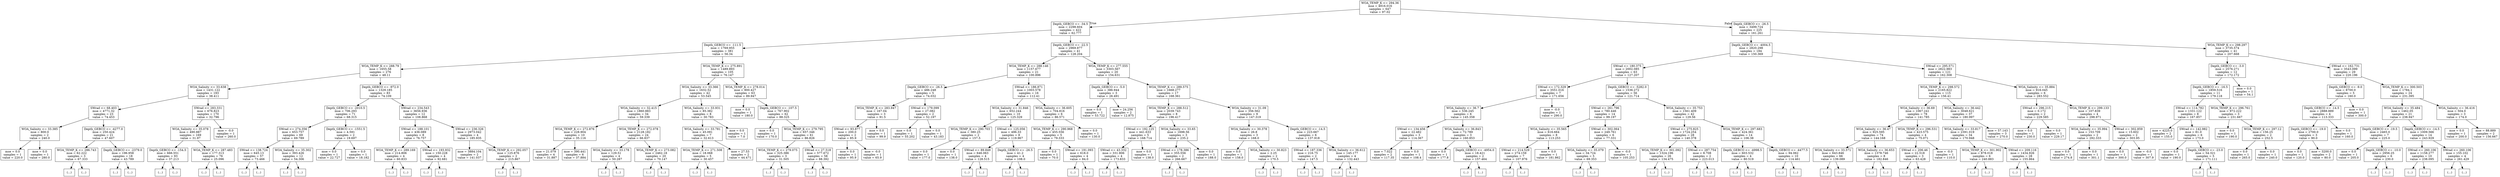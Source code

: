 digraph Tree {
node [shape=box] ;
0 [label="WOA_TEMP_K <= 294.36\nmse = 4916.016\nsamples = 647\nvalue = 97.02"] ;
1 [label="Depth_GEBCO <= -34.5\nmse = 2298.604\nsamples = 422\nvalue = 62.777"] ;
0 -> 1 [labeldistance=2.5, labelangle=45, headlabel="True"] ;
2 [label="Depth_GEBCO <= -111.5\nmse = 1769.955\nsamples = 381\nvalue = 56.34"] ;
1 -> 2 ;
3 [label="WOA_TEMP_K <= 288.79\nmse = 1655.58\nsamples = 276\nvalue = 48.11"] ;
2 -> 3 ;
4 [label="WOA_Salinity <= 33.638\nmse = 1431.122\nsamples = 193\nvalue = 38.411"] ;
3 -> 4 ;
5 [label="SWrad <= 68.403\nmse = 4771.32\nsamples = 23\nvalue = 74.453"] ;
4 -> 5 ;
6 [label="WOA_Salinity <= 33.385\nmse = 800.0\nsamples = 2\nvalue = 240.0"] ;
5 -> 6 ;
7 [label="mse = 0.0\nsamples = 1\nvalue = 220.0"] ;
6 -> 7 ;
8 [label="mse = 0.0\nsamples = 1\nvalue = 280.0"] ;
6 -> 8 ;
9 [label="Depth_GEBCO <= -4277.0\nmse = 250.424\nsamples = 21\nvalue = 47.607"] ;
5 -> 9 ;
10 [label="WOA_TEMP_K <= 286.743\nmse = 62.222\nsamples = 3\nvalue = 67.333"] ;
9 -> 10 ;
11 [label="(...)"] ;
10 -> 11 ;
14 [label="(...)"] ;
10 -> 14 ;
15 [label="Depth_GEBCO <= -2379.0\nmse = 196.958\nsamples = 18\nvalue = 43.789"] ;
9 -> 15 ;
16 [label="(...)"] ;
15 -> 16 ;
21 [label="(...)"] ;
15 -> 21 ;
48 [label="SWrad <= 283.331\nmse = 676.823\nsamples = 170\nvalue = 32.796"] ;
4 -> 48 ;
49 [label="WOA_Salinity <= 35.078\nmse = 490.887\nsamples = 169\nvalue = 31.97"] ;
48 -> 49 ;
50 [label="Depth_GEBCO <= -154.5\nmse = 666.551\nsamples = 93\nvalue = 37.213"] ;
49 -> 50 ;
51 [label="(...)"] ;
50 -> 51 ;
226 [label="(...)"] ;
50 -> 226 ;
235 [label="WOA_TEMP_K <= 287.483\nmse = 177.313\nsamples = 76\nvalue = 25.096"] ;
49 -> 235 ;
236 [label="(...)"] ;
235 -> 236 ;
307 [label="(...)"] ;
235 -> 307 ;
322 [label="mse = -0.0\nsamples = 1\nvalue = 260.0"] ;
48 -> 322 ;
323 [label="Depth_GEBCO <= -972.0\nmse = 1329.185\nsamples = 83\nvalue = 74.109"] ;
3 -> 323 ;
324 [label="Depth_GEBCO <= -2010.5\nmse = 706.293\nsamples = 71\nvalue = 68.315"] ;
323 -> 324 ;
325 [label="SWrad <= 274.356\nmse = 653.757\nsamples = 69\nvalue = 69.789"] ;
324 -> 325 ;
326 [label="SWrad <= 138.724\nmse = 645.13\nsamples = 57\nvalue = 73.466"] ;
325 -> 326 ;
327 [label="(...)"] ;
326 -> 327 ;
348 [label="(...)"] ;
326 -> 348 ;
425 [label="WOA_Salinity <= 35.302\nmse = 393.426\nsamples = 12\nvalue = 54.306"] ;
325 -> 425 ;
426 [label="(...)"] ;
425 -> 426 ;
429 [label="(...)"] ;
425 -> 429 ;
440 [label="Depth_GEBCO <= -1551.5\nmse = 4.591\nsamples = 2\nvalue = 19.697"] ;
324 -> 440 ;
441 [label="mse = 0.0\nsamples = 1\nvalue = 22.727"] ;
440 -> 441 ;
442 [label="mse = 0.0\nsamples = 1\nvalue = 18.182"] ;
440 -> 442 ;
443 [label="SWrad <= 234.543\nmse = 3656.936\nsamples = 12\nvalue = 108.868"] ;
323 -> 443 ;
444 [label="SWrad <= 188.101\nmse = 436.089\nsamples = 8\nvalue = 76.757"] ;
443 -> 444 ;
445 [label="WOA_TEMP_K <= 289.169\nmse = 214.806\nsamples = 4\nvalue = 60.833"] ;
444 -> 445 ;
446 [label="(...)"] ;
445 -> 446 ;
447 [label="(...)"] ;
445 -> 447 ;
452 [label="SWrad <= 193.932\nmse = 150.228\nsamples = 4\nvalue = 92.681"] ;
444 -> 452 ;
453 [label="(...)"] ;
452 -> 453 ;
454 [label="(...)"] ;
452 -> 454 ;
457 [label="SWrad <= 236.326\nmse = 2973.042\nsamples = 4\nvalue = 185.935"] ;
443 -> 457 ;
458 [label="mse = 3884.104\nsamples = 2\nvalue = 141.037"] ;
457 -> 458 ;
459 [label="WOA_TEMP_K <= 292.057\nmse = 125.876\nsamples = 2\nvalue = 215.867"] ;
457 -> 459 ;
460 [label="(...)"] ;
459 -> 460 ;
461 [label="(...)"] ;
459 -> 461 ;
462 [label="WOA_TEMP_K <= 275.891\nmse = 1489.893\nsamples = 105\nvalue = 76.147"] ;
2 -> 462 ;
463 [label="WOA_Salinity <= 33.366\nmse = 1632.52\nsamples = 42\nvalue = 53.545"] ;
462 -> 463 ;
464 [label="WOA_Salinity <= 32.415\nmse = 1860.883\nsamples = 34\nvalue = 59.339"] ;
463 -> 464 ;
465 [label="WOA_TEMP_K <= 272.876\nmse = 228.904\nsamples = 10\nvalue = 35.116"] ;
464 -> 465 ;
466 [label="mse = 21.079\nsamples = 4\nvalue = 31.887"] ;
465 -> 466 ;
467 [label="mse = 390.441\nsamples = 6\nvalue = 37.884"] ;
465 -> 467 ;
468 [label="WOA_TEMP_K <= 272.078\nmse = 2128.182\nsamples = 24\nvalue = 66.837"] ;
464 -> 468 ;
469 [label="WOA_Salinity <= 33.178\nmse = 129.51\nsamples = 4\nvalue = 50.287"] ;
468 -> 469 ;
470 [label="(...)"] ;
469 -> 470 ;
471 [label="(...)"] ;
469 -> 471 ;
472 [label="WOA_TEMP_K <= 273.082\nmse = 2462.18\nsamples = 20\nvalue = 70.147"] ;
468 -> 472 ;
473 [label="(...)"] ;
472 -> 473 ;
476 [label="(...)"] ;
472 -> 476 ;
477 [label="WOA_Salinity <= 33.931\nmse = 85.382\nsamples = 8\nvalue = 30.783"] ;
463 -> 477 ;
478 [label="WOA_Salinity <= 33.781\nmse = 45.091\nsamples = 7\nvalue = 32.613"] ;
477 -> 478 ;
479 [label="WOA_TEMP_K <= 271.508\nmse = 18.068\nsamples = 5\nvalue = 30.457"] ;
478 -> 479 ;
480 [label="(...)"] ;
479 -> 480 ;
481 [label="(...)"] ;
479 -> 481 ;
488 [label="mse = 27.53\nsamples = 2\nvalue = 44.471"] ;
478 -> 488 ;
489 [label="mse = 0.0\nsamples = 1\nvalue = 7.0"] ;
477 -> 489 ;
490 [label="WOA_TEMP_K <= 278.014\nmse = 900.427\nsamples = 63\nvalue = 89.947"] ;
462 -> 490 ;
491 [label="mse = 0.0\nsamples = 1\nvalue = 180.0"] ;
490 -> 491 ;
492 [label="Depth_GEBCO <= -107.5\nmse = 767.902\nsamples = 62\nvalue = 88.325"] ;
490 -> 492 ;
493 [label="mse = 0.0\nsamples = 1\nvalue = 170.0"] ;
492 -> 493 ;
494 [label="WOA_TEMP_K <= 279.795\nmse = 657.346\nsamples = 61\nvalue = 86.826"] ;
492 -> 494 ;
495 [label="WOA_TEMP_K <= 279.075\nmse = 325.386\nsamples = 3\nvalue = 31.505"] ;
494 -> 495 ;
496 [label="(...)"] ;
495 -> 496 ;
499 [label="(...)"] ;
495 -> 499 ;
500 [label="SWrad <= 27.518\nmse = 577.672\nsamples = 58\nvalue = 88.392"] ;
494 -> 500 ;
501 [label="(...)"] ;
500 -> 501 ;
502 [label="(...)"] ;
500 -> 502 ;
595 [label="Depth_GEBCO <= -22.5\nmse = 2969.877\nsamples = 41\nvalue = 128.204"] ;
1 -> 595 ;
596 [label="WOA_TEMP_K <= 288.146\nmse = 1157.677\nsamples = 21\nvalue = 100.896"] ;
595 -> 596 ;
597 [label="Depth_GEBCO <= -26.5\nmse = 486.248\nsamples = 5\nvalue = 74.032"] ;
596 -> 597 ;
598 [label="WOA_TEMP_K <= 283.947\nmse = 167.04\nsamples = 3\nvalue = 91.5"] ;
597 -> 598 ;
599 [label="SWrad <= 93.877\nmse = 200.0\nsamples = 2\nvalue = 85.9"] ;
598 -> 599 ;
600 [label="mse = 0.0\nsamples = 1\nvalue = 95.9"] ;
599 -> 600 ;
601 [label="mse = -0.0\nsamples = 1\nvalue = 65.9"] ;
599 -> 601 ;
602 [label="mse = 0.0\nsamples = 1\nvalue = 99.9"] ;
598 -> 602 ;
603 [label="SWrad <= 179.099\nmse = 27.082\nsamples = 2\nvalue = 52.197"] ;
597 -> 603 ;
604 [label="mse = 0.0\nsamples = 1\nvalue = 55.202"] ;
603 -> 604 ;
605 [label="mse = 0.0\nsamples = 1\nvalue = 43.183"] ;
603 -> 605 ;
606 [label="SWrad <= 186.871\nmse = 1003.578\nsamples = 16\nvalue = 112.41"] ;
596 -> 606 ;
607 [label="WOA_Salinity <= 31.846\nmse = 652.244\nsamples = 10\nvalue = 125.329"] ;
606 -> 607 ;
608 [label="WOA_TEMP_K <= 290.703\nmse = 380.25\nsamples = 2\nvalue = 157.5"] ;
607 -> 608 ;
609 [label="mse = 0.0\nsamples = 1\nvalue = 177.0"] ;
608 -> 609 ;
610 [label="mse = 0.0\nsamples = 1\nvalue = 138.0"] ;
608 -> 610 ;
611 [label="SWrad <= 125.056\nmse = 496.33\nsamples = 8\nvalue = 119.967"] ;
607 -> 611 ;
612 [label="SWrad <= 89.849\nmse = 646.063\nsamples = 4\nvalue = 128.515"] ;
611 -> 612 ;
613 [label="(...)"] ;
612 -> 613 ;
616 [label="(...)"] ;
612 -> 616 ;
617 [label="Depth_GEBCO <= -26.5\nmse = 41.2\nsamples = 4\nvalue = 108.0"] ;
611 -> 617 ;
618 [label="(...)"] ;
617 -> 618 ;
621 [label="(...)"] ;
617 -> 621 ;
624 [label="WOA_Salinity <= 36.605\nmse = 704.816\nsamples = 6\nvalue = 86.571"] ;
606 -> 624 ;
625 [label="WOA_TEMP_K <= 290.968\nmse = 455.556\nsamples = 5\nvalue = 79.333"] ;
624 -> 625 ;
626 [label="mse = 0.0\nsamples = 1\nvalue = 70.0"] ;
625 -> 626 ;
627 [label="SWrad <= 191.093\nmse = 618.0\nsamples = 4\nvalue = 84.0"] ;
625 -> 627 ;
628 [label="(...)"] ;
627 -> 628 ;
629 [label="(...)"] ;
627 -> 629 ;
630 [label="mse = 0.0\nsamples = 1\nvalue = 130.0"] ;
624 -> 630 ;
631 [label="WOA_TEMP_K <= 277.555\nmse = 3303.567\nsamples = 20\nvalue = 154.631"] ;
595 -> 631 ;
632 [label="Depth_GEBCO <= -5.0\nmse = 386.944\nsamples = 3\nvalue = 26.491"] ;
631 -> 632 ;
633 [label="mse = 0.0\nsamples = 1\nvalue = 53.722"] ;
632 -> 633 ;
634 [label="mse = 24.256\nsamples = 2\nvalue = 12.875"] ;
632 -> 634 ;
635 [label="WOA_TEMP_K <= 289.575\nmse = 1668.277\nsamples = 17\nvalue = 168.361"] ;
631 -> 635 ;
636 [label="WOA_TEMP_K <= 288.512\nmse = 2039.743\nsamples = 8\nvalue = 196.417"] ;
635 -> 636 ;
637 [label="SWrad <= 192.125\nmse = 441.633\nsamples = 5\nvalue = 168.714"] ;
636 -> 637 ;
638 [label="SWrad <= 43.332\nmse = 331.806\nsamples = 4\nvalue = 173.833"] ;
637 -> 638 ;
639 [label="(...)"] ;
638 -> 639 ;
640 [label="(...)"] ;
638 -> 640 ;
645 [label="mse = 0.0\nsamples = 1\nvalue = 138.0"] ;
637 -> 645 ;
646 [label="WOA_Salinity <= 33.65\nmse = 1698.56\nsamples = 3\nvalue = 235.2"] ;
636 -> 646 ;
647 [label="SWrad <= 178.386\nmse = 355.556\nsamples = 2\nvalue = 266.667"] ;
646 -> 647 ;
648 [label="(...)"] ;
647 -> 648 ;
649 [label="(...)"] ;
647 -> 649 ;
650 [label="mse = 0.0\nsamples = 1\nvalue = 188.0"] ;
646 -> 650 ;
651 [label="WOA_Salinity <= 31.09\nmse = 356.562\nsamples = 9\nvalue = 147.319"] ;
635 -> 651 ;
652 [label="WOA_Salinity <= 30.378\nmse = 26.8\nsamples = 3\nvalue = 168.0"] ;
651 -> 652 ;
653 [label="mse = 0.0\nsamples = 1\nvalue = 158.0"] ;
652 -> 653 ;
654 [label="WOA_Salinity <= 30.823\nmse = 2.25\nsamples = 2\nvalue = 170.5"] ;
652 -> 654 ;
655 [label="(...)"] ;
654 -> 655 ;
656 [label="(...)"] ;
654 -> 656 ;
657 [label="Depth_GEBCO <= -14.5\nmse = 223.667\nsamples = 6\nvalue = 137.918"] ;
651 -> 657 ;
658 [label="SWrad <= 187.336\nmse = 216.75\nsamples = 2\nvalue = 147.5"] ;
657 -> 658 ;
659 [label="(...)"] ;
658 -> 659 ;
660 [label="(...)"] ;
658 -> 660 ;
661 [label="WOA_Salinity <= 36.612\nmse = 145.177\nsamples = 4\nvalue = 132.443"] ;
657 -> 661 ;
662 [label="(...)"] ;
661 -> 662 ;
667 [label="(...)"] ;
661 -> 667 ;
668 [label="Depth_GEBCO <= -26.5\nmse = 3499.724\nsamples = 225\nvalue = 161.261"] ;
0 -> 668 [labeldistance=2.5, labelangle=-45, headlabel="False"] ;
669 [label="Depth_GEBCO <= -4004.5\nmse = 2820.298\nsamples = 184\nvalue = 150.369"] ;
668 -> 669 ;
670 [label="SWrad <= 180.375\nmse = 2002.085\nsamples = 63\nvalue = 127.207"] ;
669 -> 670 ;
671 [label="SWrad <= 172.329\nmse = 3551.016\nsamples = 7\nvalue = 171.656"] ;
670 -> 671 ;
672 [label="WOA_Salinity <= 36.7\nmse = 536.245\nsamples = 6\nvalue = 145.358"] ;
671 -> 672 ;
673 [label="SWrad <= 134.456\nmse = 22.482\nsamples = 3\nvalue = 114.367"] ;
672 -> 673 ;
674 [label="mse = 7.022\nsamples = 2\nvalue = 117.35"] ;
673 -> 674 ;
675 [label="mse = 0.0\nsamples = 1\nvalue = 108.4"] ;
673 -> 675 ;
676 [label="WOA_Salinity <= 36.843\nmse = 72.789\nsamples = 3\nvalue = 160.853"] ;
672 -> 676 ;
677 [label="mse = 0.0\nsamples = 1\nvalue = 177.8"] ;
676 -> 677 ;
678 [label="Depth_GEBCO <= -4954.0\nmse = 18.421\nsamples = 2\nvalue = 157.464"] ;
676 -> 678 ;
679 [label="(...)"] ;
678 -> 679 ;
680 [label="(...)"] ;
678 -> 680 ;
681 [label="mse = -0.0\nsamples = 1\nvalue = 290.0"] ;
671 -> 681 ;
682 [label="Depth_GEBCO <= -5282.0\nmse = 1536.272\nsamples = 56\nvalue = 121.714"] ;
670 -> 682 ;
683 [label="SWrad <= 261.796\nmse = 780.446\nsamples = 14\nvalue = 99.197"] ;
682 -> 683 ;
684 [label="WOA_Salinity <= 35.565\nmse = 616.664\nsamples = 8\nvalue = 113.253"] ;
683 -> 684 ;
685 [label="SWrad <= 214.529\nmse = 274.159\nsamples = 7\nvalue = 107.976"] ;
684 -> 685 ;
686 [label="(...)"] ;
685 -> 686 ;
689 [label="(...)"] ;
685 -> 689 ;
698 [label="mse = 0.0\nsamples = 1\nvalue = 181.862"] ;
684 -> 698 ;
699 [label="SWrad <= 302.064\nmse = 249.761\nsamples = 6\nvalue = 77.331"] ;
683 -> 699 ;
700 [label="WOA_Salinity <= 35.079\nmse = 34.724\nsamples = 5\nvalue = 69.353"] ;
699 -> 700 ;
701 [label="(...)"] ;
700 -> 701 ;
702 [label="(...)"] ;
700 -> 702 ;
705 [label="mse = -0.0\nsamples = 1\nvalue = 105.253"] ;
699 -> 705 ;
706 [label="WOA_Salinity <= 35.753\nmse = 1561.409\nsamples = 42\nvalue = 129.56"] ;
682 -> 706 ;
707 [label="SWrad <= 275.825\nmse = 1724.254\nsamples = 28\nvalue = 140.378"] ;
706 -> 707 ;
708 [label="WOA_TEMP_K <= 301.092\nmse = 1324.196\nsamples = 26\nvalue = 134.475"] ;
707 -> 708 ;
709 [label="(...)"] ;
708 -> 709 ;
740 [label="(...)"] ;
708 -> 740 ;
759 [label="SWrad <= 287.754\nmse = 8.708\nsamples = 2\nvalue = 223.013"] ;
707 -> 759 ;
760 [label="(...)"] ;
759 -> 760 ;
761 [label="(...)"] ;
759 -> 761 ;
762 [label="WOA_TEMP_K <= 297.683\nmse = 424.361\nsamples = 14\nvalue = 106.38"] ;
706 -> 762 ;
763 [label="Depth_GEBCO <= -4998.5\nmse = 603.532\nsamples = 4\nvalue = 80.519"] ;
762 -> 763 ;
764 [label="(...)"] ;
763 -> 764 ;
765 [label="(...)"] ;
763 -> 765 ;
770 [label="Depth_GEBCO <= -4477.5\nmse = 94.062\nsamples = 10\nvalue = 114.461"] ;
762 -> 770 ;
771 [label="(...)"] ;
770 -> 771 ;
784 [label="(...)"] ;
770 -> 784 ;
787 [label="SWrad <= 295.571\nmse = 2822.983\nsamples = 121\nvalue = 162.308"] ;
669 -> 787 ;
788 [label="WOA_TEMP_K <= 298.572\nmse = 2165.822\nsamples = 115\nvalue = 156.41"] ;
787 -> 788 ;
789 [label="WOA_Salinity <= 36.69\nmse = 1067.241\nsamples = 78\nvalue = 141.785"] ;
788 -> 789 ;
790 [label="WOA_Salinity <= 36.47\nmse = 925.595\nsamples = 74\nvalue = 144.168"] ;
789 -> 790 ;
791 [label="WOA_Salinity <= 33.571\nmse = 643.846\nsamples = 66\nvalue = 139.089"] ;
790 -> 791 ;
792 [label="(...)"] ;
791 -> 792 ;
823 [label="(...)"] ;
791 -> 823 ;
898 [label="WOA_Salinity <= 36.653\nmse = 1378.746\nsamples = 8\nvalue = 182.846"] ;
790 -> 898 ;
899 [label="(...)"] ;
898 -> 899 ;
910 [label="(...)"] ;
898 -> 910 ;
911 [label="WOA_TEMP_K <= 296.531\nmse = 423.575\nsamples = 4\nvalue = 75.071"] ;
789 -> 911 ;
912 [label="SWrad <= 206.46\nmse = 22.518\nsamples = 3\nvalue = 63.428"] ;
911 -> 912 ;
913 [label="(...)"] ;
912 -> 913 ;
916 [label="(...)"] ;
912 -> 916 ;
917 [label="mse = -0.0\nsamples = 1\nvalue = 110.0"] ;
911 -> 917 ;
918 [label="WOA_Salinity <= 36.442\nmse = 3048.621\nsamples = 37\nvalue = 180.997"] ;
788 -> 918 ;
919 [label="WOA_Salinity <= 33.817\nmse = 2391.019\nsamples = 34\nvalue = 170.948"] ;
918 -> 919 ;
920 [label="WOA_TEMP_K <= 301.902\nmse = 878.018\nsamples = 6\nvalue = 240.883"] ;
919 -> 920 ;
921 [label="(...)"] ;
920 -> 921 ;
922 [label="(...)"] ;
920 -> 922 ;
931 [label="SWrad <= 209.116\nmse = 1434.926\nsamples = 28\nvalue = 155.864"] ;
919 -> 931 ;
932 [label="(...)"] ;
931 -> 932 ;
955 [label="(...)"] ;
931 -> 955 ;
972 [label="mse = 57.143\nsamples = 3\nvalue = 270.0"] ;
918 -> 972 ;
973 [label="WOA_Salinity <= 35.884\nmse = 916.045\nsamples = 6\nvalue = 283.552"] ;
787 -> 973 ;
974 [label="SWrad <= 296.215\nmse = 0.172\nsamples = 2\nvalue = 229.585"] ;
973 -> 974 ;
975 [label="mse = 0.0\nsamples = 1\nvalue = 230.0"] ;
974 -> 975 ;
976 [label="mse = 0.0\nsamples = 1\nvalue = 229.17"] ;
974 -> 976 ;
977 [label="WOA_TEMP_K <= 299.133\nmse = 107.839\nsamples = 4\nvalue = 298.971"] ;
973 -> 977 ;
978 [label="WOA_Salinity <= 35.994\nmse = 153.709\nsamples = 2\nvalue = 292.333"] ;
977 -> 978 ;
979 [label="mse = 0.0\nsamples = 1\nvalue = 274.8"] ;
978 -> 979 ;
980 [label="mse = 0.0\nsamples = 1\nvalue = 301.1"] ;
978 -> 980 ;
981 [label="SWrad <= 302.859\nmse = 15.602\nsamples = 2\nvalue = 303.95"] ;
977 -> 981 ;
982 [label="mse = 0.0\nsamples = 1\nvalue = 300.0"] ;
981 -> 982 ;
983 [label="mse = -0.0\nsamples = 1\nvalue = 307.9"] ;
981 -> 983 ;
984 [label="WOA_TEMP_K <= 298.297\nmse = 3735.574\nsamples = 41\nvalue = 207.668"] ;
668 -> 984 ;
985 [label="Depth_GEBCO <= -3.0\nmse = 2576.271\nsamples = 12\nvalue = 172.172"] ;
984 -> 985 ;
986 [label="Depth_GEBCO <= -16.5\nmse = 1859.516\nsamples = 11\nvalue = 179.118"] ;
985 -> 986 ;
987 [label="SWrad <= 114.782\nmse = 1331.122\nsamples = 8\nvalue = 167.857"] ;
986 -> 987 ;
988 [label="mse = 4225.0\nsamples = 2\nvalue = 155.0"] ;
987 -> 988 ;
989 [label="SWrad <= 142.982\nmse = 81.0\nsamples = 6\nvalue = 173.0"] ;
987 -> 989 ;
990 [label="mse = 0.0\nsamples = 1\nvalue = 190.0"] ;
989 -> 990 ;
991 [label="Depth_GEBCO <= -23.0\nmse = 54.321\nsamples = 5\nvalue = 171.111"] ;
989 -> 991 ;
992 [label="(...)"] ;
991 -> 992 ;
993 [label="(...)"] ;
991 -> 993 ;
994 [label="WOA_TEMP_K <= 296.761\nmse = 972.222\nsamples = 3\nvalue = 231.667"] ;
986 -> 994 ;
995 [label="mse = 0.0\nsamples = 1\nvalue = 190.0"] ;
994 -> 995 ;
996 [label="WOA_TEMP_K <= 297.12\nmse = 156.25\nsamples = 2\nvalue = 252.5"] ;
994 -> 996 ;
997 [label="mse = 0.0\nsamples = 1\nvalue = 265.0"] ;
996 -> 997 ;
998 [label="mse = 0.0\nsamples = 1\nvalue = 240.0"] ;
996 -> 998 ;
999 [label="mse = 0.0\nsamples = 1\nvalue = 54.1"] ;
985 -> 999 ;
1000 [label="SWrad <= 162.731\nmse = 3543.099\nsamples = 29\nvalue = 220.196"] ;
984 -> 1000 ;
1001 [label="Depth_GEBCO <= -9.0\nmse = 8700.0\nsamples = 5\nvalue = 160.0"] ;
1000 -> 1001 ;
1002 [label="Depth_GEBCO <= -14.5\nmse = 2888.889\nsamples = 4\nvalue = 113.333"] ;
1001 -> 1002 ;
1003 [label="Depth_GEBCO <= -19.0\nmse = 2700.0\nsamples = 3\nvalue = 90.0"] ;
1002 -> 1003 ;
1004 [label="mse = 0.0\nsamples = 1\nvalue = 120.0"] ;
1003 -> 1004 ;
1005 [label="mse = 3200.0\nsamples = 2\nvalue = 80.0"] ;
1003 -> 1005 ;
1006 [label="mse = 0.0\nsamples = 1\nvalue = 160.0"] ;
1002 -> 1006 ;
1007 [label="mse = 0.0\nsamples = 1\nvalue = 300.0"] ;
1001 -> 1007 ;
1008 [label="WOA_TEMP_K <= 300.503\nmse = 1784.1\nsamples = 24\nvalue = 231.395"] ;
1000 -> 1008 ;
1009 [label="WOA_Salinity <= 35.484\nmse = 1462.05\nsamples = 21\nvalue = 238.947"] ;
1008 -> 1009 ;
1010 [label="Depth_GEBCO <= -19.5\nmse = 2465.0\nsamples = 7\nvalue = 225.0"] ;
1009 -> 1010 ;
1011 [label="mse = 0.0\nsamples = 1\nvalue = 205.0"] ;
1010 -> 1011 ;
1012 [label="Depth_GEBCO <= -10.0\nmse = 2956.25\nsamples = 6\nvalue = 230.0"] ;
1010 -> 1012 ;
1013 [label="(...)"] ;
1012 -> 1013 ;
1014 [label="(...)"] ;
1012 -> 1014 ;
1015 [label="Depth_GEBCO <= -14.5\nmse = 1009.566\nsamples = 14\nvalue = 243.929"] ;
1009 -> 1015 ;
1016 [label="SWrad <= 260.106\nmse = 1158.277\nsamples = 10\nvalue = 238.095"] ;
1015 -> 1016 ;
1017 [label="(...)"] ;
1016 -> 1017 ;
1020 [label="(...)"] ;
1016 -> 1020 ;
1021 [label="SWrad <= 260.106\nmse = 155.102\nsamples = 4\nvalue = 261.429"] ;
1015 -> 1021 ;
1022 [label="(...)"] ;
1021 -> 1022 ;
1025 [label="(...)"] ;
1021 -> 1025 ;
1026 [label="WOA_Salinity <= 36.416\nmse = 504.0\nsamples = 3\nvalue = 174.0"] ;
1008 -> 1026 ;
1027 [label="mse = 0.0\nsamples = 1\nvalue = 200.0"] ;
1026 -> 1027 ;
1028 [label="mse = 88.889\nsamples = 2\nvalue = 156.667"] ;
1026 -> 1028 ;
}